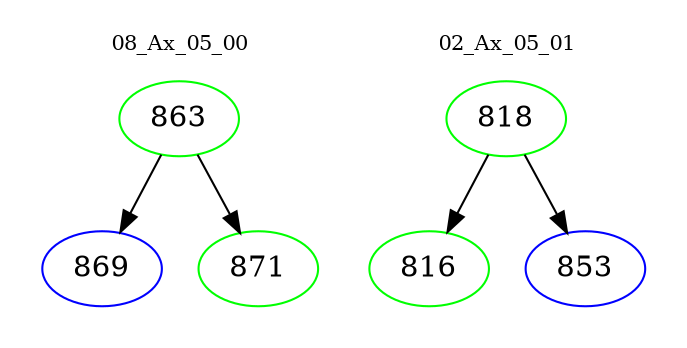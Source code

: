 digraph{
subgraph cluster_0 {
color = white
label = "08_Ax_05_00";
fontsize=10;
T0_863 [label="863", color="green"]
T0_863 -> T0_869 [color="black"]
T0_869 [label="869", color="blue"]
T0_863 -> T0_871 [color="black"]
T0_871 [label="871", color="green"]
}
subgraph cluster_1 {
color = white
label = "02_Ax_05_01";
fontsize=10;
T1_818 [label="818", color="green"]
T1_818 -> T1_816 [color="black"]
T1_816 [label="816", color="green"]
T1_818 -> T1_853 [color="black"]
T1_853 [label="853", color="blue"]
}
}
